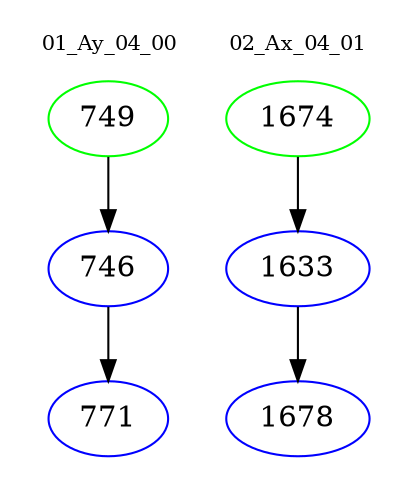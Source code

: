 digraph{
subgraph cluster_0 {
color = white
label = "01_Ay_04_00";
fontsize=10;
T0_749 [label="749", color="green"]
T0_749 -> T0_746 [color="black"]
T0_746 [label="746", color="blue"]
T0_746 -> T0_771 [color="black"]
T0_771 [label="771", color="blue"]
}
subgraph cluster_1 {
color = white
label = "02_Ax_04_01";
fontsize=10;
T1_1674 [label="1674", color="green"]
T1_1674 -> T1_1633 [color="black"]
T1_1633 [label="1633", color="blue"]
T1_1633 -> T1_1678 [color="black"]
T1_1678 [label="1678", color="blue"]
}
}
